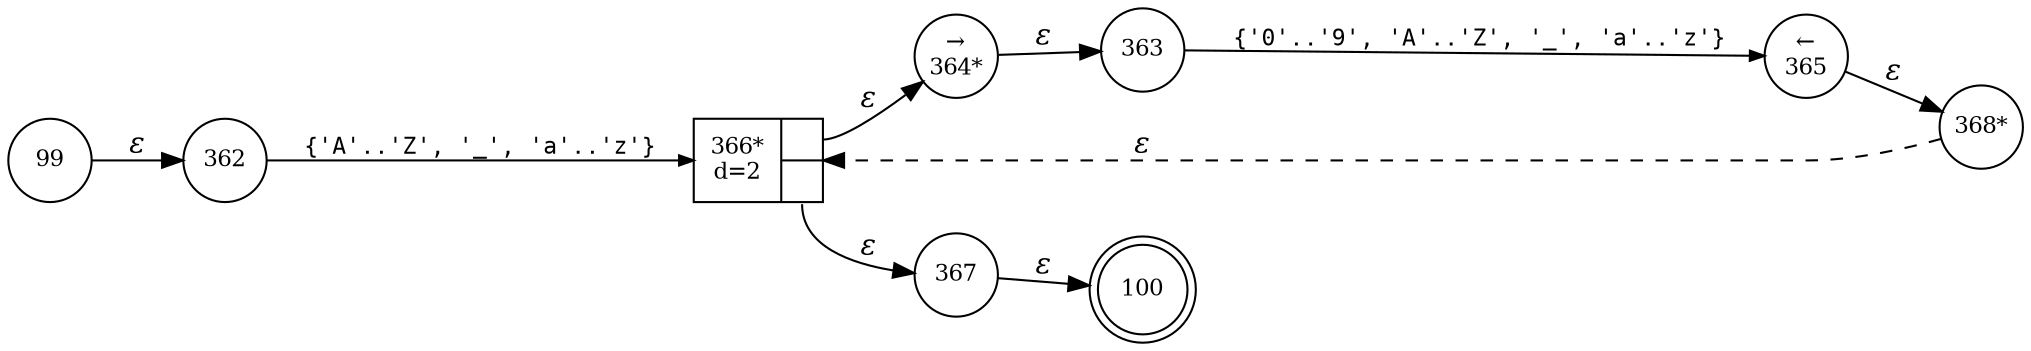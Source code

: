 digraph ATN {
rankdir=LR;
s100[fontsize=11, label="100", shape=doublecircle, fixedsize=true, width=.6];
s368[fontsize=11,label="368*", shape=circle, fixedsize=true, width=.55, peripheries=1];
s99[fontsize=11,label="99", shape=circle, fixedsize=true, width=.55, peripheries=1];
s364[fontsize=11,label="&rarr;\n364*", shape=circle, fixedsize=true, width=.55, peripheries=1];
s365[fontsize=11,label="&larr;\n365", shape=circle, fixedsize=true, width=.55, peripheries=1];
s366[fontsize=11,label="{366*\nd=2|{<p0>|<p1>}}", shape=record, fixedsize=false, peripheries=1];
s367[fontsize=11,label="367", shape=circle, fixedsize=true, width=.55, peripheries=1];
s362[fontsize=11,label="362", shape=circle, fixedsize=true, width=.55, peripheries=1];
s363[fontsize=11,label="363", shape=circle, fixedsize=true, width=.55, peripheries=1];
s99 -> s362 [fontname="Times-Italic", label="&epsilon;"];
s362 -> s366 [fontsize=11, fontname="Courier", arrowsize=.7, label = "{'A'..'Z', '_', 'a'..'z'}", arrowhead = normal];
s366:p0 -> s364 [fontname="Times-Italic", label="&epsilon;"];
s366:p1 -> s367 [fontname="Times-Italic", label="&epsilon;"];
s364 -> s363 [fontname="Times-Italic", label="&epsilon;"];
s367 -> s100 [fontname="Times-Italic", label="&epsilon;"];
s363 -> s365 [fontsize=11, fontname="Courier", arrowsize=.7, label = "{'0'..'9', 'A'..'Z', '_', 'a'..'z'}", arrowhead = normal];
s365 -> s368 [fontname="Times-Italic", label="&epsilon;"];
s368 -> s366 [fontname="Times-Italic", label="&epsilon;", style="dashed"];
}